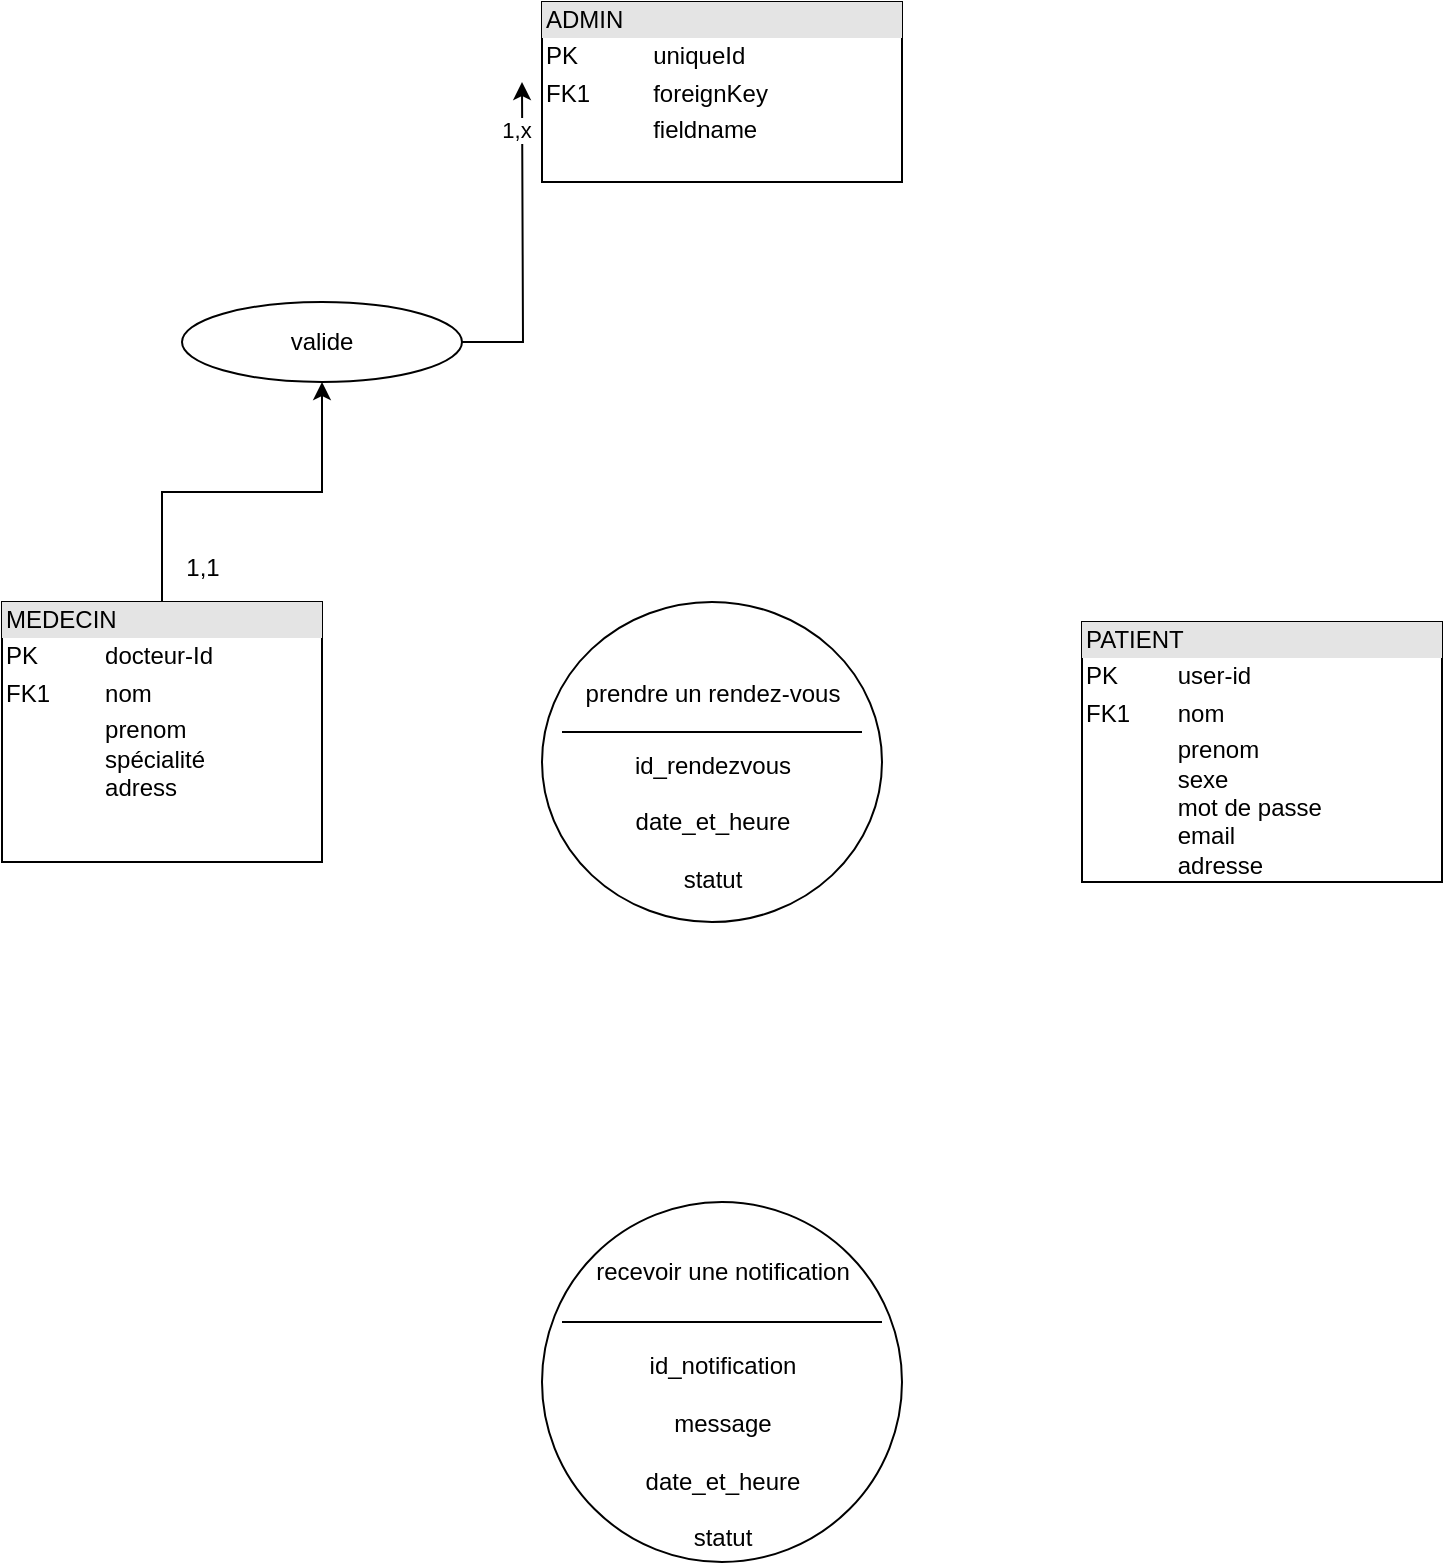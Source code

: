 <mxfile version="23.1.8" type="github">
  <diagram name="Page-1" id="uOgKkhfbpgy8rhkQzNu4">
    <mxGraphModel dx="1674" dy="771" grid="1" gridSize="10" guides="1" tooltips="1" connect="1" arrows="1" fold="1" page="1" pageScale="1" pageWidth="827" pageHeight="1169" math="0" shadow="0">
      <root>
        <mxCell id="0" />
        <mxCell id="1" parent="0" />
        <mxCell id="kwpmOlfegCg05qd6BDI_-1" value="&lt;div style=&quot;box-sizing:border-box;width:100%;background:#e4e4e4;padding:2px;&quot;&gt;ADMIN&lt;/div&gt;&lt;table style=&quot;width:100%;font-size:1em;&quot; cellpadding=&quot;2&quot; cellspacing=&quot;0&quot;&gt;&lt;tbody&gt;&lt;tr&gt;&lt;td&gt;PK&lt;/td&gt;&lt;td&gt;uniqueId&lt;/td&gt;&lt;/tr&gt;&lt;tr&gt;&lt;td&gt;FK1&lt;/td&gt;&lt;td&gt;foreignKey&lt;/td&gt;&lt;/tr&gt;&lt;tr&gt;&lt;td&gt;&lt;/td&gt;&lt;td&gt;fieldname&lt;/td&gt;&lt;/tr&gt;&lt;/tbody&gt;&lt;/table&gt;" style="verticalAlign=top;align=left;overflow=fill;html=1;whiteSpace=wrap;" vertex="1" parent="1">
          <mxGeometry x="310" y="40" width="180" height="90" as="geometry" />
        </mxCell>
        <mxCell id="kwpmOlfegCg05qd6BDI_-7" style="edgeStyle=orthogonalEdgeStyle;rounded=0;orthogonalLoop=1;jettySize=auto;html=1;" edge="1" parent="1" source="kwpmOlfegCg05qd6BDI_-2" target="kwpmOlfegCg05qd6BDI_-6">
          <mxGeometry relative="1" as="geometry" />
        </mxCell>
        <mxCell id="kwpmOlfegCg05qd6BDI_-2" value="&lt;div style=&quot;box-sizing:border-box;width:100%;background:#e4e4e4;padding:2px;&quot;&gt;MEDECIN&lt;/div&gt;&lt;table style=&quot;width:100%;font-size:1em;&quot; cellpadding=&quot;2&quot; cellspacing=&quot;0&quot;&gt;&lt;tbody&gt;&lt;tr&gt;&lt;td&gt;PK&lt;/td&gt;&lt;td&gt;docteur-Id&lt;/td&gt;&lt;/tr&gt;&lt;tr&gt;&lt;td&gt;FK1&lt;/td&gt;&lt;td&gt;nom&lt;/td&gt;&lt;/tr&gt;&lt;tr&gt;&lt;td&gt;&lt;/td&gt;&lt;td&gt;prenom&lt;br&gt;spécialité&lt;br&gt;adress&lt;/td&gt;&lt;/tr&gt;&lt;/tbody&gt;&lt;/table&gt;" style="verticalAlign=top;align=left;overflow=fill;html=1;whiteSpace=wrap;" vertex="1" parent="1">
          <mxGeometry x="40" y="340" width="160" height="130" as="geometry" />
        </mxCell>
        <mxCell id="kwpmOlfegCg05qd6BDI_-3" value="&lt;div style=&quot;box-sizing:border-box;width:100%;background:#e4e4e4;padding:2px;&quot;&gt;PATIENT&lt;/div&gt;&lt;table style=&quot;width:100%;font-size:1em;&quot; cellpadding=&quot;2&quot; cellspacing=&quot;0&quot;&gt;&lt;tbody&gt;&lt;tr&gt;&lt;td&gt;PK&lt;/td&gt;&lt;td&gt;user-id&lt;/td&gt;&lt;/tr&gt;&lt;tr&gt;&lt;td&gt;FK1&lt;/td&gt;&lt;td&gt;nom&lt;br&gt;&lt;/td&gt;&lt;/tr&gt;&lt;tr&gt;&lt;td&gt;&lt;/td&gt;&lt;td&gt;prenom&lt;br&gt;sexe&lt;br&gt;mot de passe&lt;br&gt;email&lt;br&gt;adresse&lt;/td&gt;&lt;/tr&gt;&lt;/tbody&gt;&lt;/table&gt;" style="verticalAlign=top;align=left;overflow=fill;html=1;whiteSpace=wrap;" vertex="1" parent="1">
          <mxGeometry x="580" y="350" width="180" height="130" as="geometry" />
        </mxCell>
        <mxCell id="kwpmOlfegCg05qd6BDI_-8" style="edgeStyle=orthogonalEdgeStyle;rounded=0;orthogonalLoop=1;jettySize=auto;html=1;" edge="1" parent="1" source="kwpmOlfegCg05qd6BDI_-6">
          <mxGeometry relative="1" as="geometry">
            <mxPoint x="300" y="80" as="targetPoint" />
          </mxGeometry>
        </mxCell>
        <mxCell id="kwpmOlfegCg05qd6BDI_-10" value="1,x" style="edgeLabel;html=1;align=center;verticalAlign=middle;resizable=0;points=[];" vertex="1" connectable="0" parent="kwpmOlfegCg05qd6BDI_-8">
          <mxGeometry x="0.701" y="3" relative="1" as="geometry">
            <mxPoint as="offset" />
          </mxGeometry>
        </mxCell>
        <mxCell id="kwpmOlfegCg05qd6BDI_-6" value="valide" style="ellipse;whiteSpace=wrap;html=1;" vertex="1" parent="1">
          <mxGeometry x="130" y="190" width="140" height="40" as="geometry" />
        </mxCell>
        <mxCell id="kwpmOlfegCg05qd6BDI_-9" value="1,1" style="text;html=1;align=center;verticalAlign=middle;resizable=0;points=[];autosize=1;strokeColor=none;fillColor=none;" vertex="1" parent="1">
          <mxGeometry x="120" y="308" width="40" height="30" as="geometry" />
        </mxCell>
        <mxCell id="kwpmOlfegCg05qd6BDI_-23" value="" style="ellipse;whiteSpace=wrap;html=1;" vertex="1" parent="1">
          <mxGeometry x="310" y="340" width="170" height="160" as="geometry" />
        </mxCell>
        <mxCell id="kwpmOlfegCg05qd6BDI_-24" value="" style="line;strokeWidth=1;fillColor=none;align=left;verticalAlign=middle;spacingTop=-1;spacingLeft=3;spacingRight=3;rotatable=0;labelPosition=right;points=[];portConstraint=eastwest;strokeColor=inherit;" vertex="1" parent="1">
          <mxGeometry x="320" y="401" width="150" height="8" as="geometry" />
        </mxCell>
        <mxCell id="kwpmOlfegCg05qd6BDI_-25" value="id_rendezvous&lt;br&gt;&lt;br&gt;date_et_heure&lt;br&gt;&lt;br&gt;statut" style="text;html=1;align=center;verticalAlign=middle;resizable=0;points=[];autosize=1;strokeColor=none;fillColor=none;" vertex="1" parent="1">
          <mxGeometry x="345" y="405" width="100" height="90" as="geometry" />
        </mxCell>
        <mxCell id="kwpmOlfegCg05qd6BDI_-26" value="prendre un rendez-vous" style="text;html=1;align=center;verticalAlign=middle;resizable=0;points=[];autosize=1;strokeColor=none;fillColor=none;" vertex="1" parent="1">
          <mxGeometry x="320" y="371" width="150" height="30" as="geometry" />
        </mxCell>
        <mxCell id="kwpmOlfegCg05qd6BDI_-27" value="" style="ellipse;whiteSpace=wrap;html=1;" vertex="1" parent="1">
          <mxGeometry x="310" y="640" width="180" height="180" as="geometry" />
        </mxCell>
        <mxCell id="kwpmOlfegCg05qd6BDI_-28" value="" style="line;strokeWidth=1;fillColor=none;align=left;verticalAlign=middle;spacingTop=-1;spacingLeft=3;spacingRight=3;rotatable=0;labelPosition=right;points=[];portConstraint=eastwest;strokeColor=inherit;" vertex="1" parent="1">
          <mxGeometry x="320" y="690" width="160" height="20" as="geometry" />
        </mxCell>
        <mxCell id="kwpmOlfegCg05qd6BDI_-29" value="recevoir une notification" style="text;html=1;align=center;verticalAlign=middle;resizable=0;points=[];autosize=1;strokeColor=none;fillColor=none;" vertex="1" parent="1">
          <mxGeometry x="325" y="660" width="150" height="30" as="geometry" />
        </mxCell>
        <mxCell id="kwpmOlfegCg05qd6BDI_-30" value="id_notification&lt;br&gt;&lt;br&gt;message&lt;br&gt;&lt;br&gt;date_et_heure&lt;br&gt;&lt;br&gt;statut" style="text;html=1;align=center;verticalAlign=middle;resizable=0;points=[];autosize=1;strokeColor=none;fillColor=none;" vertex="1" parent="1">
          <mxGeometry x="350" y="710" width="100" height="110" as="geometry" />
        </mxCell>
      </root>
    </mxGraphModel>
  </diagram>
</mxfile>
